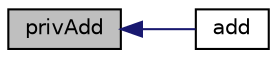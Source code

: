 digraph "privAdd"
{
  edge [fontname="Helvetica",fontsize="10",labelfontname="Helvetica",labelfontsize="10"];
  node [fontname="Helvetica",fontsize="10",shape=record];
  rankdir="LR";
  Node76 [label="privAdd",height=0.2,width=0.4,color="black", fillcolor="grey75", style="filled", fontcolor="black"];
  Node76 -> Node77 [dir="back",color="midnightblue",fontsize="10",style="solid",fontname="Helvetica"];
  Node77 [label="add",height=0.2,width=0.4,color="black", fillcolor="white", style="filled",URL="$class_pcl_zip.html#a5cfbc5c6c546df2441fac5f84b98b7d1"];
}
